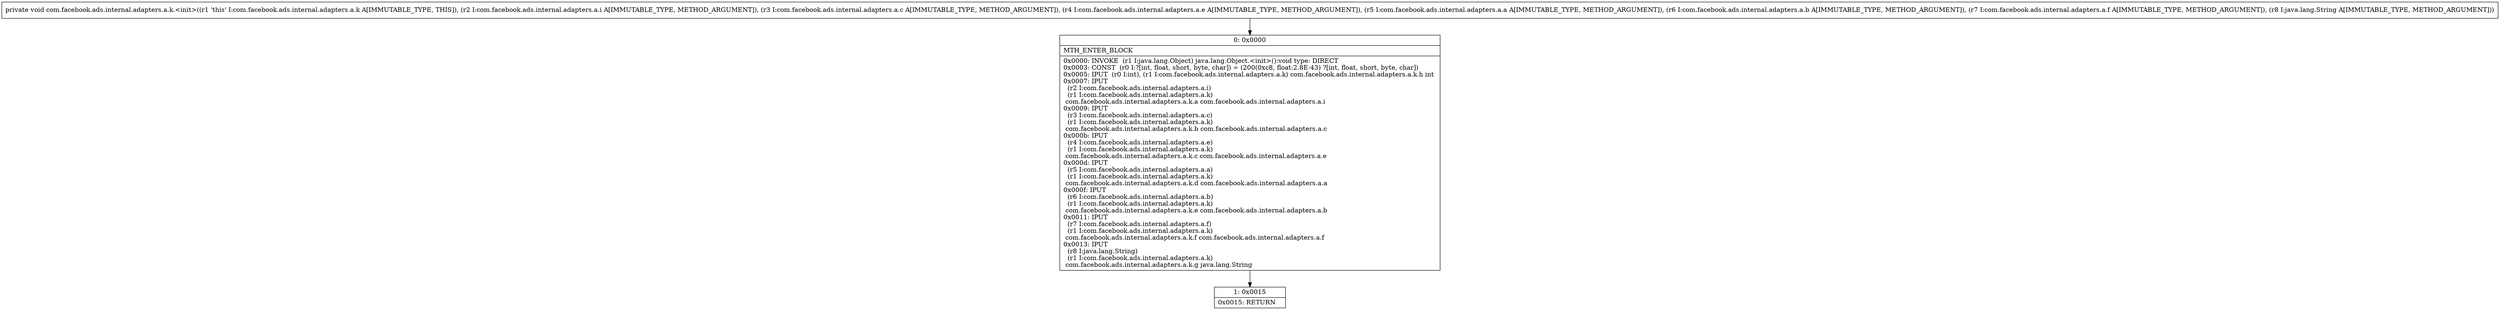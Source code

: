 digraph "CFG forcom.facebook.ads.internal.adapters.a.k.\<init\>(Lcom\/facebook\/ads\/internal\/adapters\/a\/i;Lcom\/facebook\/ads\/internal\/adapters\/a\/c;Lcom\/facebook\/ads\/internal\/adapters\/a\/e;Lcom\/facebook\/ads\/internal\/adapters\/a\/a;Lcom\/facebook\/ads\/internal\/adapters\/a\/b;Lcom\/facebook\/ads\/internal\/adapters\/a\/f;Ljava\/lang\/String;)V" {
Node_0 [shape=record,label="{0\:\ 0x0000|MTH_ENTER_BLOCK\l|0x0000: INVOKE  (r1 I:java.lang.Object) java.lang.Object.\<init\>():void type: DIRECT \l0x0003: CONST  (r0 I:?[int, float, short, byte, char]) = (200(0xc8, float:2.8E\-43) ?[int, float, short, byte, char]) \l0x0005: IPUT  (r0 I:int), (r1 I:com.facebook.ads.internal.adapters.a.k) com.facebook.ads.internal.adapters.a.k.h int \l0x0007: IPUT  \l  (r2 I:com.facebook.ads.internal.adapters.a.i)\l  (r1 I:com.facebook.ads.internal.adapters.a.k)\l com.facebook.ads.internal.adapters.a.k.a com.facebook.ads.internal.adapters.a.i \l0x0009: IPUT  \l  (r3 I:com.facebook.ads.internal.adapters.a.c)\l  (r1 I:com.facebook.ads.internal.adapters.a.k)\l com.facebook.ads.internal.adapters.a.k.b com.facebook.ads.internal.adapters.a.c \l0x000b: IPUT  \l  (r4 I:com.facebook.ads.internal.adapters.a.e)\l  (r1 I:com.facebook.ads.internal.adapters.a.k)\l com.facebook.ads.internal.adapters.a.k.c com.facebook.ads.internal.adapters.a.e \l0x000d: IPUT  \l  (r5 I:com.facebook.ads.internal.adapters.a.a)\l  (r1 I:com.facebook.ads.internal.adapters.a.k)\l com.facebook.ads.internal.adapters.a.k.d com.facebook.ads.internal.adapters.a.a \l0x000f: IPUT  \l  (r6 I:com.facebook.ads.internal.adapters.a.b)\l  (r1 I:com.facebook.ads.internal.adapters.a.k)\l com.facebook.ads.internal.adapters.a.k.e com.facebook.ads.internal.adapters.a.b \l0x0011: IPUT  \l  (r7 I:com.facebook.ads.internal.adapters.a.f)\l  (r1 I:com.facebook.ads.internal.adapters.a.k)\l com.facebook.ads.internal.adapters.a.k.f com.facebook.ads.internal.adapters.a.f \l0x0013: IPUT  \l  (r8 I:java.lang.String)\l  (r1 I:com.facebook.ads.internal.adapters.a.k)\l com.facebook.ads.internal.adapters.a.k.g java.lang.String \l}"];
Node_1 [shape=record,label="{1\:\ 0x0015|0x0015: RETURN   \l}"];
MethodNode[shape=record,label="{private void com.facebook.ads.internal.adapters.a.k.\<init\>((r1 'this' I:com.facebook.ads.internal.adapters.a.k A[IMMUTABLE_TYPE, THIS]), (r2 I:com.facebook.ads.internal.adapters.a.i A[IMMUTABLE_TYPE, METHOD_ARGUMENT]), (r3 I:com.facebook.ads.internal.adapters.a.c A[IMMUTABLE_TYPE, METHOD_ARGUMENT]), (r4 I:com.facebook.ads.internal.adapters.a.e A[IMMUTABLE_TYPE, METHOD_ARGUMENT]), (r5 I:com.facebook.ads.internal.adapters.a.a A[IMMUTABLE_TYPE, METHOD_ARGUMENT]), (r6 I:com.facebook.ads.internal.adapters.a.b A[IMMUTABLE_TYPE, METHOD_ARGUMENT]), (r7 I:com.facebook.ads.internal.adapters.a.f A[IMMUTABLE_TYPE, METHOD_ARGUMENT]), (r8 I:java.lang.String A[IMMUTABLE_TYPE, METHOD_ARGUMENT])) }"];
MethodNode -> Node_0;
Node_0 -> Node_1;
}

